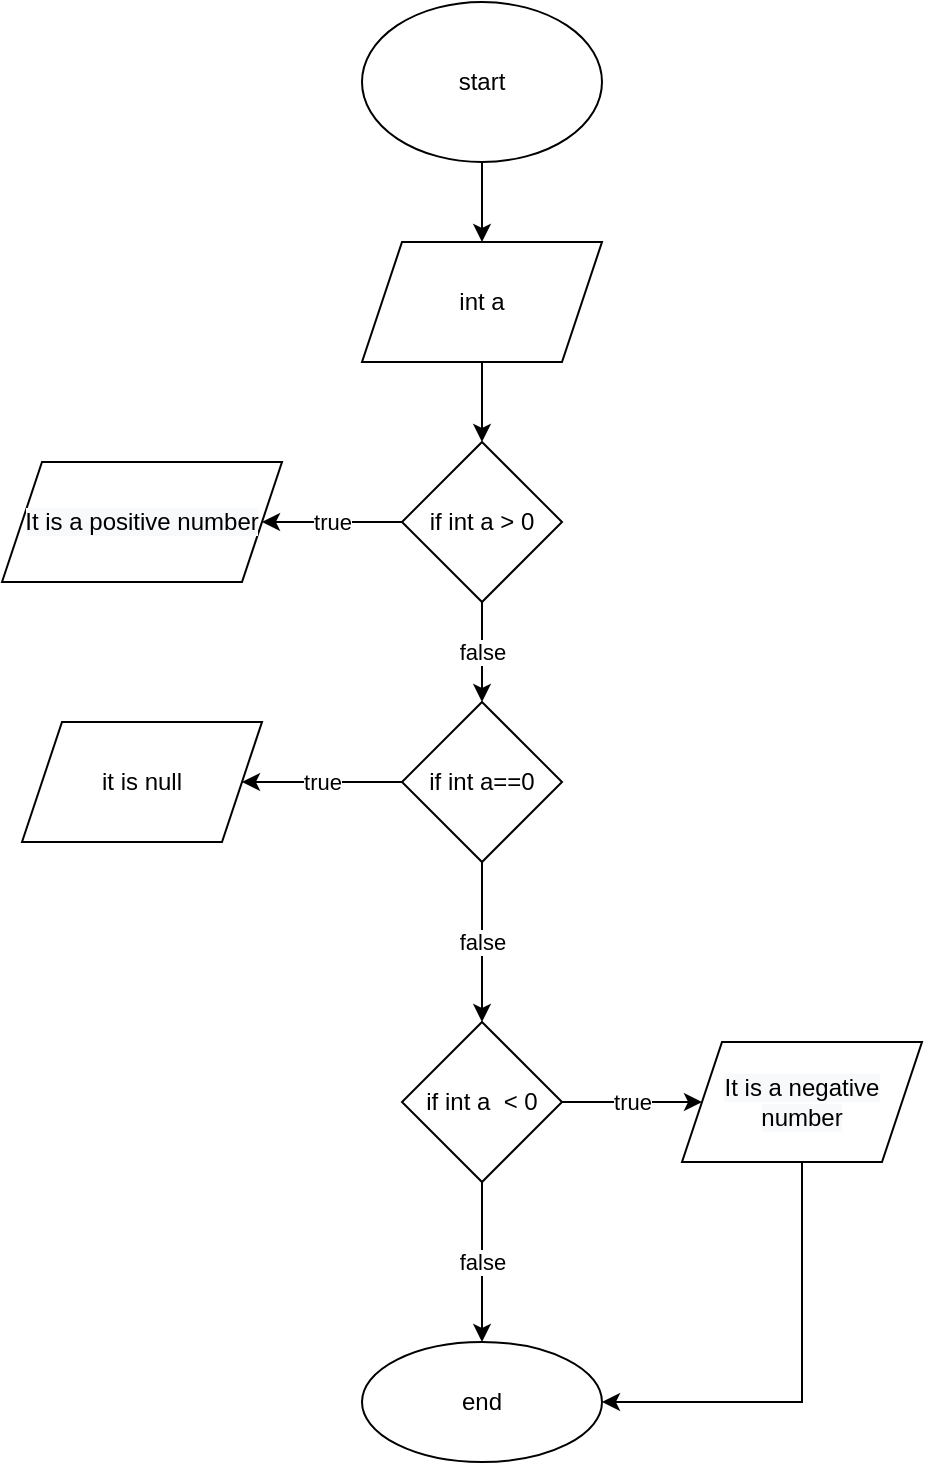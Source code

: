 <mxfile version="14.9.3" type="github" pages="4"><diagram id="1N2y-J_em7i6PxgLVXd4" name="PosNegOrZero"><mxGraphModel dx="1102" dy="614" grid="1" gridSize="10" guides="1" tooltips="1" connect="1" arrows="1" fold="1" page="1" pageScale="1" pageWidth="850" pageHeight="1100" math="0" shadow="0"><root><mxCell id="0"/><mxCell id="1" parent="0"/><mxCell id="_L8fU6awz--lyZTWHvAN-3" value="" style="edgeStyle=orthogonalEdgeStyle;rounded=0;orthogonalLoop=1;jettySize=auto;html=1;" edge="1" parent="1" source="_L8fU6awz--lyZTWHvAN-1" target="_L8fU6awz--lyZTWHvAN-2"><mxGeometry relative="1" as="geometry"/></mxCell><mxCell id="_L8fU6awz--lyZTWHvAN-1" value="start" style="ellipse;whiteSpace=wrap;html=1;" vertex="1" parent="1"><mxGeometry x="190" y="70" width="120" height="80" as="geometry"/></mxCell><mxCell id="_L8fU6awz--lyZTWHvAN-5" value="" style="edgeStyle=orthogonalEdgeStyle;rounded=0;orthogonalLoop=1;jettySize=auto;html=1;" edge="1" parent="1" source="_L8fU6awz--lyZTWHvAN-2" target="_L8fU6awz--lyZTWHvAN-4"><mxGeometry relative="1" as="geometry"/></mxCell><mxCell id="_L8fU6awz--lyZTWHvAN-2" value="int a" style="shape=parallelogram;perimeter=parallelogramPerimeter;whiteSpace=wrap;html=1;fixedSize=1;" vertex="1" parent="1"><mxGeometry x="190" y="190" width="120" height="60" as="geometry"/></mxCell><mxCell id="_L8fU6awz--lyZTWHvAN-24" value="true" style="edgeStyle=orthogonalEdgeStyle;rounded=0;orthogonalLoop=1;jettySize=auto;html=1;" edge="1" parent="1" source="_L8fU6awz--lyZTWHvAN-4" target="_L8fU6awz--lyZTWHvAN-23"><mxGeometry relative="1" as="geometry"/></mxCell><mxCell id="_L8fU6awz--lyZTWHvAN-25" value="false" style="edgeStyle=orthogonalEdgeStyle;rounded=0;orthogonalLoop=1;jettySize=auto;html=1;exitX=0.5;exitY=1;exitDx=0;exitDy=0;entryX=0.5;entryY=0;entryDx=0;entryDy=0;" edge="1" parent="1" source="_L8fU6awz--lyZTWHvAN-4" target="_L8fU6awz--lyZTWHvAN-8"><mxGeometry relative="1" as="geometry"/></mxCell><mxCell id="_L8fU6awz--lyZTWHvAN-4" value="if int a &amp;gt; 0" style="rhombus;whiteSpace=wrap;html=1;" vertex="1" parent="1"><mxGeometry x="210" y="290" width="80" height="80" as="geometry"/></mxCell><mxCell id="_L8fU6awz--lyZTWHvAN-13" value="false" style="edgeStyle=orthogonalEdgeStyle;rounded=0;orthogonalLoop=1;jettySize=auto;html=1;entryX=0.5;entryY=0;entryDx=0;entryDy=0;" edge="1" parent="1" source="_L8fU6awz--lyZTWHvAN-8" target="_L8fU6awz--lyZTWHvAN-16"><mxGeometry relative="1" as="geometry"><mxPoint x="250" y="520" as="targetPoint"/></mxGeometry></mxCell><mxCell id="_L8fU6awz--lyZTWHvAN-27" value="true" style="edgeStyle=orthogonalEdgeStyle;rounded=0;orthogonalLoop=1;jettySize=auto;html=1;" edge="1" parent="1" source="_L8fU6awz--lyZTWHvAN-8" target="_L8fU6awz--lyZTWHvAN-26"><mxGeometry relative="1" as="geometry"><Array as="points"><mxPoint x="170" y="460"/><mxPoint x="170" y="460"/></Array></mxGeometry></mxCell><mxCell id="_L8fU6awz--lyZTWHvAN-8" value="if int a==0" style="rhombus;whiteSpace=wrap;html=1;" vertex="1" parent="1"><mxGeometry x="210" y="420" width="80" height="80" as="geometry"/></mxCell><mxCell id="_L8fU6awz--lyZTWHvAN-29" value="true" style="edgeStyle=orthogonalEdgeStyle;rounded=0;orthogonalLoop=1;jettySize=auto;html=1;" edge="1" parent="1" source="_L8fU6awz--lyZTWHvAN-16" target="_L8fU6awz--lyZTWHvAN-28"><mxGeometry relative="1" as="geometry"/></mxCell><mxCell id="_L8fU6awz--lyZTWHvAN-32" value="false" style="edgeStyle=orthogonalEdgeStyle;rounded=0;orthogonalLoop=1;jettySize=auto;html=1;exitX=0.5;exitY=1;exitDx=0;exitDy=0;" edge="1" parent="1" source="_L8fU6awz--lyZTWHvAN-16" target="_L8fU6awz--lyZTWHvAN-20"><mxGeometry relative="1" as="geometry"><Array as="points"><mxPoint x="250" y="700"/><mxPoint x="250" y="700"/></Array></mxGeometry></mxCell><mxCell id="_L8fU6awz--lyZTWHvAN-16" value="if int a&amp;nbsp; &amp;lt; 0" style="rhombus;whiteSpace=wrap;html=1;" vertex="1" parent="1"><mxGeometry x="210" y="580" width="80" height="80" as="geometry"/></mxCell><mxCell id="_L8fU6awz--lyZTWHvAN-20" value="end" style="ellipse;whiteSpace=wrap;html=1;" vertex="1" parent="1"><mxGeometry x="190" y="740" width="120" height="60" as="geometry"/></mxCell><mxCell id="_L8fU6awz--lyZTWHvAN-23" value="&#10;&#10;&lt;span style=&quot;color: rgb(0, 0, 0); font-family: helvetica; font-size: 12px; font-style: normal; font-weight: 400; letter-spacing: normal; text-align: center; text-indent: 0px; text-transform: none; word-spacing: 0px; background-color: rgb(248, 249, 250); display: inline; float: none;&quot;&gt;It is a positive number&lt;/span&gt;&#10;&#10;" style="shape=parallelogram;perimeter=parallelogramPerimeter;whiteSpace=wrap;html=1;fixedSize=1;" vertex="1" parent="1"><mxGeometry x="10" y="300" width="140" height="60" as="geometry"/></mxCell><mxCell id="_L8fU6awz--lyZTWHvAN-26" value="it is null" style="shape=parallelogram;perimeter=parallelogramPerimeter;whiteSpace=wrap;html=1;fixedSize=1;" vertex="1" parent="1"><mxGeometry x="20" y="430" width="120" height="60" as="geometry"/></mxCell><mxCell id="_L8fU6awz--lyZTWHvAN-30" style="edgeStyle=orthogonalEdgeStyle;rounded=0;orthogonalLoop=1;jettySize=auto;html=1;entryX=1;entryY=0.5;entryDx=0;entryDy=0;" edge="1" parent="1" source="_L8fU6awz--lyZTWHvAN-28" target="_L8fU6awz--lyZTWHvAN-20"><mxGeometry relative="1" as="geometry"><mxPoint x="320" y="770" as="targetPoint"/><Array as="points"><mxPoint x="410" y="770"/></Array></mxGeometry></mxCell><mxCell id="_L8fU6awz--lyZTWHvAN-28" value="&#10;&#10;&lt;span style=&quot;color: rgb(0, 0, 0); font-family: helvetica; font-size: 12px; font-style: normal; font-weight: 400; letter-spacing: normal; text-align: center; text-indent: 0px; text-transform: none; word-spacing: 0px; background-color: rgb(248, 249, 250); display: inline; float: none;&quot;&gt;It is a negative number&lt;/span&gt;&#10;&#10;" style="shape=parallelogram;perimeter=parallelogramPerimeter;whiteSpace=wrap;html=1;fixedSize=1;" vertex="1" parent="1"><mxGeometry x="350" y="590" width="120" height="60" as="geometry"/></mxCell></root></mxGraphModel></diagram><diagram id="v2nbK3J9w8wvhIxLDA5h" name="3digitsNumber"><mxGraphModel dx="1102" dy="614" grid="1" gridSize="10" guides="1" tooltips="1" connect="1" arrows="1" fold="1" page="1" pageScale="1" pageWidth="850" pageHeight="1100" math="0" shadow="0"><root><mxCell id="C--ameLM8883WvG7jbnL-0"/><mxCell id="C--ameLM8883WvG7jbnL-1" parent="C--ameLM8883WvG7jbnL-0"/><mxCell id="ojrG8buKtHGtxHzQrvbr-2" value="" style="edgeStyle=orthogonalEdgeStyle;rounded=0;orthogonalLoop=1;jettySize=auto;html=1;" edge="1" parent="C--ameLM8883WvG7jbnL-1" source="ojrG8buKtHGtxHzQrvbr-0" target="ojrG8buKtHGtxHzQrvbr-1"><mxGeometry relative="1" as="geometry"/></mxCell><mxCell id="ojrG8buKtHGtxHzQrvbr-0" value="start" style="ellipse;whiteSpace=wrap;html=1;" vertex="1" parent="C--ameLM8883WvG7jbnL-1"><mxGeometry x="120" y="80" width="120" height="80" as="geometry"/></mxCell><mxCell id="ojrG8buKtHGtxHzQrvbr-4" value="" style="edgeStyle=orthogonalEdgeStyle;rounded=0;orthogonalLoop=1;jettySize=auto;html=1;" edge="1" parent="C--ameLM8883WvG7jbnL-1" source="ojrG8buKtHGtxHzQrvbr-1" target="ojrG8buKtHGtxHzQrvbr-3"><mxGeometry relative="1" as="geometry"/></mxCell><mxCell id="ojrG8buKtHGtxHzQrvbr-1" value="int a" style="shape=parallelogram;perimeter=parallelogramPerimeter;whiteSpace=wrap;html=1;fixedSize=1;" vertex="1" parent="C--ameLM8883WvG7jbnL-1"><mxGeometry x="120" y="190" width="120" height="60" as="geometry"/></mxCell><mxCell id="ojrG8buKtHGtxHzQrvbr-6" value="true" style="edgeStyle=orthogonalEdgeStyle;rounded=0;orthogonalLoop=1;jettySize=auto;html=1;" edge="1" parent="C--ameLM8883WvG7jbnL-1" source="ojrG8buKtHGtxHzQrvbr-3" target="ojrG8buKtHGtxHzQrvbr-5"><mxGeometry relative="1" as="geometry"/></mxCell><mxCell id="ojrG8buKtHGtxHzQrvbr-12" style="edgeStyle=orthogonalEdgeStyle;rounded=0;orthogonalLoop=1;jettySize=auto;html=1;exitX=1;exitY=0.5;exitDx=0;exitDy=0;" edge="1" parent="C--ameLM8883WvG7jbnL-1" source="ojrG8buKtHGtxHzQrvbr-3"><mxGeometry relative="1" as="geometry"><mxPoint x="320" y="360" as="targetPoint"/></mxGeometry></mxCell><mxCell id="ojrG8buKtHGtxHzQrvbr-3" value="99&amp;lt;a&amp;lt;=999" style="rhombus;whiteSpace=wrap;html=1;" vertex="1" parent="C--ameLM8883WvG7jbnL-1"><mxGeometry x="140" y="320" width="80" height="80" as="geometry"/></mxCell><mxCell id="ojrG8buKtHGtxHzQrvbr-11" style="edgeStyle=orthogonalEdgeStyle;rounded=0;orthogonalLoop=1;jettySize=auto;html=1;exitX=0.5;exitY=1;exitDx=0;exitDy=0;" edge="1" parent="C--ameLM8883WvG7jbnL-1" source="ojrG8buKtHGtxHzQrvbr-5" target="ojrG8buKtHGtxHzQrvbr-9"><mxGeometry relative="1" as="geometry"/></mxCell><mxCell id="ojrG8buKtHGtxHzQrvbr-5" value="it is a 3 digits number" style="shape=parallelogram;perimeter=parallelogramPerimeter;whiteSpace=wrap;html=1;fixedSize=1;" vertex="1" parent="C--ameLM8883WvG7jbnL-1"><mxGeometry x="90" y="460" width="180" height="60" as="geometry"/></mxCell><mxCell id="ojrG8buKtHGtxHzQrvbr-9" value="end" style="ellipse;whiteSpace=wrap;html=1;" vertex="1" parent="C--ameLM8883WvG7jbnL-1"><mxGeometry x="120" y="600" width="120" height="80" as="geometry"/></mxCell><mxCell id="ojrG8buKtHGtxHzQrvbr-16" value="false" style="edgeStyle=orthogonalEdgeStyle;rounded=0;orthogonalLoop=1;jettySize=auto;html=1;entryX=1;entryY=0.5;entryDx=0;entryDy=0;" edge="1" parent="C--ameLM8883WvG7jbnL-1" source="ojrG8buKtHGtxHzQrvbr-15" target="ojrG8buKtHGtxHzQrvbr-9"><mxGeometry relative="1" as="geometry"><Array as="points"><mxPoint x="370" y="640"/></Array></mxGeometry></mxCell><mxCell id="ojrG8buKtHGtxHzQrvbr-15" value="it is not a 3 digits num" style="shape=parallelogram;perimeter=parallelogramPerimeter;whiteSpace=wrap;html=1;fixedSize=1;" vertex="1" parent="C--ameLM8883WvG7jbnL-1"><mxGeometry x="305" y="340" width="165" height="60" as="geometry"/></mxCell><mxCell id="fUswioqy6QwvlceCiJoX-2" value="" style="edgeStyle=orthogonalEdgeStyle;rounded=0;orthogonalLoop=1;jettySize=auto;html=1;" edge="1" parent="C--ameLM8883WvG7jbnL-1" source="fUswioqy6QwvlceCiJoX-0" target="fUswioqy6QwvlceCiJoX-1"><mxGeometry relative="1" as="geometry"/></mxCell><mxCell id="fUswioqy6QwvlceCiJoX-0" value="start" style="ellipse;whiteSpace=wrap;html=1;" vertex="1" parent="C--ameLM8883WvG7jbnL-1"><mxGeometry x="570" y="70" width="120" height="80" as="geometry"/></mxCell><mxCell id="fUswioqy6QwvlceCiJoX-4" value="" style="edgeStyle=orthogonalEdgeStyle;rounded=0;orthogonalLoop=1;jettySize=auto;html=1;" edge="1" parent="C--ameLM8883WvG7jbnL-1" source="fUswioqy6QwvlceCiJoX-1"><mxGeometry relative="1" as="geometry"><mxPoint x="630" y="350" as="targetPoint"/></mxGeometry></mxCell><mxCell id="fUswioqy6QwvlceCiJoX-1" value="a,result" style="shape=parallelogram;perimeter=parallelogramPerimeter;whiteSpace=wrap;html=1;fixedSize=1;" vertex="1" parent="C--ameLM8883WvG7jbnL-1"><mxGeometry x="570" y="220" width="120" height="60" as="geometry"/></mxCell><mxCell id="fUswioqy6QwvlceCiJoX-8" value="" style="edgeStyle=orthogonalEdgeStyle;rounded=0;orthogonalLoop=1;jettySize=auto;html=1;" edge="1" parent="C--ameLM8883WvG7jbnL-1" source="fUswioqy6QwvlceCiJoX-5" target="fUswioqy6QwvlceCiJoX-7"><mxGeometry relative="1" as="geometry"/></mxCell><mxCell id="fUswioqy6QwvlceCiJoX-5" value="a/100=result" style="rounded=0;whiteSpace=wrap;html=1;" vertex="1" parent="C--ameLM8883WvG7jbnL-1"><mxGeometry x="580" y="360" width="120" height="60" as="geometry"/></mxCell><mxCell id="fUswioqy6QwvlceCiJoX-10" value="" style="edgeStyle=orthogonalEdgeStyle;rounded=0;orthogonalLoop=1;jettySize=auto;html=1;" edge="1" parent="C--ameLM8883WvG7jbnL-1" source="fUswioqy6QwvlceCiJoX-7" target="fUswioqy6QwvlceCiJoX-9"><mxGeometry relative="1" as="geometry"/></mxCell><mxCell id="fUswioqy6QwvlceCiJoX-12" value="True" style="edgeStyle=orthogonalEdgeStyle;rounded=0;orthogonalLoop=1;jettySize=auto;html=1;" edge="1" parent="C--ameLM8883WvG7jbnL-1" source="fUswioqy6QwvlceCiJoX-7" target="fUswioqy6QwvlceCiJoX-9"><mxGeometry relative="1" as="geometry"/></mxCell><mxCell id="ZjfFfc-Z_IsprR5cQ1kX-1" value="false" style="edgeStyle=orthogonalEdgeStyle;rounded=0;orthogonalLoop=1;jettySize=auto;html=1;exitX=0;exitY=0.5;exitDx=0;exitDy=0;entryX=1;entryY=0.5;entryDx=0;entryDy=0;" edge="1" parent="C--ameLM8883WvG7jbnL-1" source="fUswioqy6QwvlceCiJoX-7" target="fUswioqy6QwvlceCiJoX-11"><mxGeometry relative="1" as="geometry"/></mxCell><mxCell id="fUswioqy6QwvlceCiJoX-7" value="result&amp;gt;1 &amp;amp;&amp;amp; result&amp;lt;9" style="rhombus;whiteSpace=wrap;html=1;" vertex="1" parent="C--ameLM8883WvG7jbnL-1"><mxGeometry x="590" y="490" width="100" height="80" as="geometry"/></mxCell><mxCell id="ZjfFfc-Z_IsprR5cQ1kX-5" style="edgeStyle=orthogonalEdgeStyle;rounded=0;orthogonalLoop=1;jettySize=auto;html=1;exitX=0.5;exitY=1;exitDx=0;exitDy=0;entryX=1.017;entryY=0.317;entryDx=0;entryDy=0;entryPerimeter=0;" edge="1" parent="C--ameLM8883WvG7jbnL-1" source="fUswioqy6QwvlceCiJoX-9" target="ZjfFfc-Z_IsprR5cQ1kX-3"><mxGeometry relative="1" as="geometry"><Array as="points"><mxPoint x="860" y="560"/><mxPoint x="860" y="750"/><mxPoint x="672" y="750"/></Array></mxGeometry></mxCell><mxCell id="fUswioqy6QwvlceCiJoX-9" value="bu eded 3 reqemlidi" style="shape=parallelogram;perimeter=parallelogramPerimeter;whiteSpace=wrap;html=1;fixedSize=1;" vertex="1" parent="C--ameLM8883WvG7jbnL-1"><mxGeometry x="780" y="500" width="170" height="60" as="geometry"/></mxCell><mxCell id="ZjfFfc-Z_IsprR5cQ1kX-4" value="" style="edgeStyle=orthogonalEdgeStyle;rounded=0;orthogonalLoop=1;jettySize=auto;html=1;" edge="1" parent="C--ameLM8883WvG7jbnL-1" source="fUswioqy6QwvlceCiJoX-11" target="ZjfFfc-Z_IsprR5cQ1kX-3"><mxGeometry relative="1" as="geometry"><Array as="points"><mxPoint x="480" y="750"/></Array></mxGeometry></mxCell><mxCell id="fUswioqy6QwvlceCiJoX-11" value="&#10;&#10;&lt;span style=&quot;color: rgb(0, 0, 0); font-family: helvetica; font-size: 12px; font-style: normal; font-weight: 400; letter-spacing: normal; text-align: center; text-indent: 0px; text-transform: none; word-spacing: 0px; background-color: rgb(248, 249, 250); display: inline; float: none;&quot;&gt;it is not a 3 digits num&lt;/span&gt;&#10;&#10;" style="shape=parallelogram;perimeter=parallelogramPerimeter;whiteSpace=wrap;html=1;fixedSize=1;" vertex="1" parent="C--ameLM8883WvG7jbnL-1"><mxGeometry x="400" y="500" width="140" height="60" as="geometry"/></mxCell><mxCell id="ZjfFfc-Z_IsprR5cQ1kX-3" value="end" style="ellipse;whiteSpace=wrap;html=1;" vertex="1" parent="C--ameLM8883WvG7jbnL-1"><mxGeometry x="550" y="720" width="120" height="60" as="geometry"/></mxCell></root></mxGraphModel></diagram><diagram id="mznKyFYQWnCs3fX0PKqu" name="3digitsNumProcess"><mxGraphModel dx="1102" dy="614" grid="1" gridSize="10" guides="1" tooltips="1" connect="1" arrows="1" fold="1" page="1" pageScale="1" pageWidth="850" pageHeight="1100" math="0" shadow="0"><root><mxCell id="FMTeEiNlOMvec9ahiN3u-0"/><mxCell id="FMTeEiNlOMvec9ahiN3u-1" parent="FMTeEiNlOMvec9ahiN3u-0"/><mxCell id="FMTeEiNlOMvec9ahiN3u-6" value="" style="edgeStyle=orthogonalEdgeStyle;rounded=0;orthogonalLoop=1;jettySize=auto;html=1;" edge="1" parent="FMTeEiNlOMvec9ahiN3u-1" source="FMTeEiNlOMvec9ahiN3u-2" target="FMTeEiNlOMvec9ahiN3u-5"><mxGeometry relative="1" as="geometry"/></mxCell><mxCell id="FMTeEiNlOMvec9ahiN3u-2" value="start" style="ellipse;whiteSpace=wrap;html=1;" vertex="1" parent="FMTeEiNlOMvec9ahiN3u-1"><mxGeometry x="140" y="270" width="120" height="80" as="geometry"/></mxCell><mxCell id="FMTeEiNlOMvec9ahiN3u-8" value="" style="edgeStyle=orthogonalEdgeStyle;rounded=0;orthogonalLoop=1;jettySize=auto;html=1;" edge="1" parent="FMTeEiNlOMvec9ahiN3u-1" source="FMTeEiNlOMvec9ahiN3u-5"><mxGeometry relative="1" as="geometry"><mxPoint x="200" y="570" as="targetPoint"/></mxGeometry></mxCell><mxCell id="FMTeEiNlOMvec9ahiN3u-5" value="int sum, a, b" style="shape=parallelogram;perimeter=parallelogramPerimeter;whiteSpace=wrap;html=1;fixedSize=1;" vertex="1" parent="FMTeEiNlOMvec9ahiN3u-1"><mxGeometry x="140" y="400" width="120" height="60" as="geometry"/></mxCell><mxCell id="FMTeEiNlOMvec9ahiN3u-11" value="" style="edgeStyle=orthogonalEdgeStyle;rounded=0;orthogonalLoop=1;jettySize=auto;html=1;" edge="1" parent="FMTeEiNlOMvec9ahiN3u-1" source="FMTeEiNlOMvec9ahiN3u-9" target="FMTeEiNlOMvec9ahiN3u-10"><mxGeometry relative="1" as="geometry"/></mxCell><mxCell id="FMTeEiNlOMvec9ahiN3u-9" value="sum = a+b" style="rounded=0;whiteSpace=wrap;html=1;" vertex="1" parent="FMTeEiNlOMvec9ahiN3u-1"><mxGeometry x="140" y="520" width="120" height="60" as="geometry"/></mxCell><mxCell id="rbnNrVZDuBIaTCiXYpGD-1" value="true" style="edgeStyle=orthogonalEdgeStyle;rounded=0;orthogonalLoop=1;jettySize=auto;html=1;" edge="1" parent="FMTeEiNlOMvec9ahiN3u-1" source="FMTeEiNlOMvec9ahiN3u-10" target="rbnNrVZDuBIaTCiXYpGD-0"><mxGeometry relative="1" as="geometry"/></mxCell><mxCell id="N3WdWNRfTXqawd4Nl0X1-1" value="false" style="edgeStyle=orthogonalEdgeStyle;rounded=0;orthogonalLoop=1;jettySize=auto;html=1;" edge="1" parent="FMTeEiNlOMvec9ahiN3u-1" source="FMTeEiNlOMvec9ahiN3u-10" target="N3WdWNRfTXqawd4Nl0X1-0"><mxGeometry relative="1" as="geometry"/></mxCell><mxCell id="FMTeEiNlOMvec9ahiN3u-10" value="99&amp;lt;sum&amp;lt;=999" style="rhombus;whiteSpace=wrap;html=1;rounded=0;" vertex="1" parent="FMTeEiNlOMvec9ahiN3u-1"><mxGeometry x="130" y="640" width="140" height="90" as="geometry"/></mxCell><mxCell id="Shn6mE9OU6EE1laCnkn--2" style="edgeStyle=orthogonalEdgeStyle;rounded=0;orthogonalLoop=1;jettySize=auto;html=1;" edge="1" parent="FMTeEiNlOMvec9ahiN3u-1" source="rbnNrVZDuBIaTCiXYpGD-0"><mxGeometry relative="1" as="geometry"><mxPoint x="610" y="730" as="targetPoint"/><Array as="points"><mxPoint x="610" y="800"/><mxPoint x="610" y="740"/></Array></mxGeometry></mxCell><mxCell id="rbnNrVZDuBIaTCiXYpGD-0" value="&lt;span&gt;it is a 3 digits number&lt;/span&gt;" style="whiteSpace=wrap;html=1;rounded=0;" vertex="1" parent="FMTeEiNlOMvec9ahiN3u-1"><mxGeometry x="140" y="770" width="120" height="60" as="geometry"/></mxCell><mxCell id="Shn6mE9OU6EE1laCnkn--1" value="end" style="ellipse;whiteSpace=wrap;html=1;" vertex="1" parent="FMTeEiNlOMvec9ahiN3u-1"><mxGeometry x="550" y="645" width="120" height="80" as="geometry"/></mxCell><mxCell id="N3WdWNRfTXqawd4Nl0X1-2" style="edgeStyle=orthogonalEdgeStyle;rounded=0;orthogonalLoop=1;jettySize=auto;html=1;entryX=0;entryY=0.5;entryDx=0;entryDy=0;" edge="1" parent="FMTeEiNlOMvec9ahiN3u-1" source="N3WdWNRfTXqawd4Nl0X1-0" target="Shn6mE9OU6EE1laCnkn--1"><mxGeometry relative="1" as="geometry"/></mxCell><mxCell id="N3WdWNRfTXqawd4Nl0X1-0" value="&lt;span&gt;it is not a 3 digits number&lt;/span&gt;" style="whiteSpace=wrap;html=1;rounded=0;" vertex="1" parent="FMTeEiNlOMvec9ahiN3u-1"><mxGeometry x="360" y="655" width="120" height="60" as="geometry"/></mxCell></root></mxGraphModel></diagram><diagram id="yCE8RZR4Yw3vp2xs05uz" name="dividable into 3 and 7"><mxGraphModel dx="1102" dy="614" grid="1" gridSize="10" guides="1" tooltips="1" connect="1" arrows="1" fold="1" page="1" pageScale="1" pageWidth="850" pageHeight="1100" math="0" shadow="0"><root><mxCell id="8yKE-hWtVtueSsBkkk2v-0"/><mxCell id="8yKE-hWtVtueSsBkkk2v-1" parent="8yKE-hWtVtueSsBkkk2v-0"/><mxCell id="8yKE-hWtVtueSsBkkk2v-4" value="" style="edgeStyle=orthogonalEdgeStyle;rounded=0;orthogonalLoop=1;jettySize=auto;html=1;" edge="1" parent="8yKE-hWtVtueSsBkkk2v-1" source="8yKE-hWtVtueSsBkkk2v-2" target="8yKE-hWtVtueSsBkkk2v-3"><mxGeometry relative="1" as="geometry"/></mxCell><mxCell id="8yKE-hWtVtueSsBkkk2v-2" value="start" style="ellipse;whiteSpace=wrap;html=1;" vertex="1" parent="8yKE-hWtVtueSsBkkk2v-1"><mxGeometry x="100" y="70" width="120" height="80" as="geometry"/></mxCell><mxCell id="8yKE-hWtVtueSsBkkk2v-6" value="" style="edgeStyle=orthogonalEdgeStyle;rounded=0;orthogonalLoop=1;jettySize=auto;html=1;" edge="1" parent="8yKE-hWtVtueSsBkkk2v-1" source="8yKE-hWtVtueSsBkkk2v-3"><mxGeometry relative="1" as="geometry"><mxPoint x="160" y="380" as="targetPoint"/></mxGeometry></mxCell><mxCell id="8yKE-hWtVtueSsBkkk2v-3" value="int a,&amp;nbsp;" style="shape=parallelogram;perimeter=parallelogramPerimeter;whiteSpace=wrap;html=1;fixedSize=1;" vertex="1" parent="8yKE-hWtVtueSsBkkk2v-1"><mxGeometry x="100" y="240" width="120" height="60" as="geometry"/></mxCell><mxCell id="8yKE-hWtVtueSsBkkk2v-9" value="true" style="edgeStyle=orthogonalEdgeStyle;rounded=0;orthogonalLoop=1;jettySize=auto;html=1;" edge="1" parent="8yKE-hWtVtueSsBkkk2v-1" source="8yKE-hWtVtueSsBkkk2v-7" target="8yKE-hWtVtueSsBkkk2v-8"><mxGeometry relative="1" as="geometry"/></mxCell><mxCell id="mQ8hB0bDIfnmQdNVZXw3-1" value="false" style="edgeStyle=orthogonalEdgeStyle;rounded=0;orthogonalLoop=1;jettySize=auto;html=1;entryX=0;entryY=0.75;entryDx=0;entryDy=0;" edge="1" parent="8yKE-hWtVtueSsBkkk2v-1" source="8yKE-hWtVtueSsBkkk2v-7" target="mQ8hB0bDIfnmQdNVZXw3-3"><mxGeometry relative="1" as="geometry"><mxPoint x="390" y="490" as="targetPoint"/></mxGeometry></mxCell><mxCell id="8yKE-hWtVtueSsBkkk2v-7" value="&#10;&#10;&lt;span style=&quot;color: rgb(0, 0, 0); font-family: helvetica; font-size: 12px; font-style: normal; font-weight: 400; letter-spacing: normal; text-align: center; text-indent: 0px; text-transform: none; word-spacing: 0px; background-color: rgb(248, 249, 250); display: inline; float: none;&quot;&gt;(a%3)==0 &amp;amp;&amp;amp; (a%7)==0&lt;/span&gt;&#10;&#10;" style="rhombus;whiteSpace=wrap;html=1;" vertex="1" parent="8yKE-hWtVtueSsBkkk2v-1"><mxGeometry x="75" y="390" width="170" height="120" as="geometry"/></mxCell><mxCell id="mQ8hB0bDIfnmQdNVZXw3-5" style="edgeStyle=orthogonalEdgeStyle;rounded=0;orthogonalLoop=1;jettySize=auto;html=1;exitX=1;exitY=0.5;exitDx=0;exitDy=0;entryX=0.417;entryY=1;entryDx=0;entryDy=0;entryPerimeter=0;" edge="1" parent="8yKE-hWtVtueSsBkkk2v-1" source="8yKE-hWtVtueSsBkkk2v-8" target="mQ8hB0bDIfnmQdNVZXw3-0"><mxGeometry relative="1" as="geometry"/></mxCell><mxCell id="8yKE-hWtVtueSsBkkk2v-8" value="it is dividable into 3 and 7" style="shape=parallelogram;perimeter=parallelogramPerimeter;whiteSpace=wrap;html=1;fixedSize=1;" vertex="1" parent="8yKE-hWtVtueSsBkkk2v-1"><mxGeometry x="60" y="570" width="200" height="60" as="geometry"/></mxCell><mxCell id="mQ8hB0bDIfnmQdNVZXw3-0" value="end" style="ellipse;whiteSpace=wrap;html=1;" vertex="1" parent="8yKE-hWtVtueSsBkkk2v-1"><mxGeometry x="600" y="410" width="120" height="80" as="geometry"/></mxCell><mxCell id="mQ8hB0bDIfnmQdNVZXw3-6" style="edgeStyle=orthogonalEdgeStyle;rounded=0;orthogonalLoop=1;jettySize=auto;html=1;entryX=0.375;entryY=0.013;entryDx=0;entryDy=0;entryPerimeter=0;" edge="1" parent="8yKE-hWtVtueSsBkkk2v-1" source="mQ8hB0bDIfnmQdNVZXw3-3" target="mQ8hB0bDIfnmQdNVZXw3-0"><mxGeometry relative="1" as="geometry"/></mxCell><mxCell id="mQ8hB0bDIfnmQdNVZXw3-3" value="&lt;br&gt;&lt;br&gt;&lt;span style=&quot;color: rgb(0 , 0 , 0) ; font-family: &amp;#34;helvetica&amp;#34; ; font-size: 12px ; font-style: normal ; font-weight: 400 ; letter-spacing: normal ; text-align: center ; text-indent: 0px ; text-transform: none ; word-spacing: 0px ; background-color: rgb(248 , 249 , 250) ; display: inline ; float: none&quot;&gt;it is not dividable into 3 and 7&lt;/span&gt;&lt;br&gt;" style="shape=parallelogram;perimeter=parallelogramPerimeter;whiteSpace=wrap;html=1;fixedSize=1;" vertex="1" parent="8yKE-hWtVtueSsBkkk2v-1"><mxGeometry x="330" y="300" width="250" height="60" as="geometry"/></mxCell></root></mxGraphModel></diagram></mxfile>